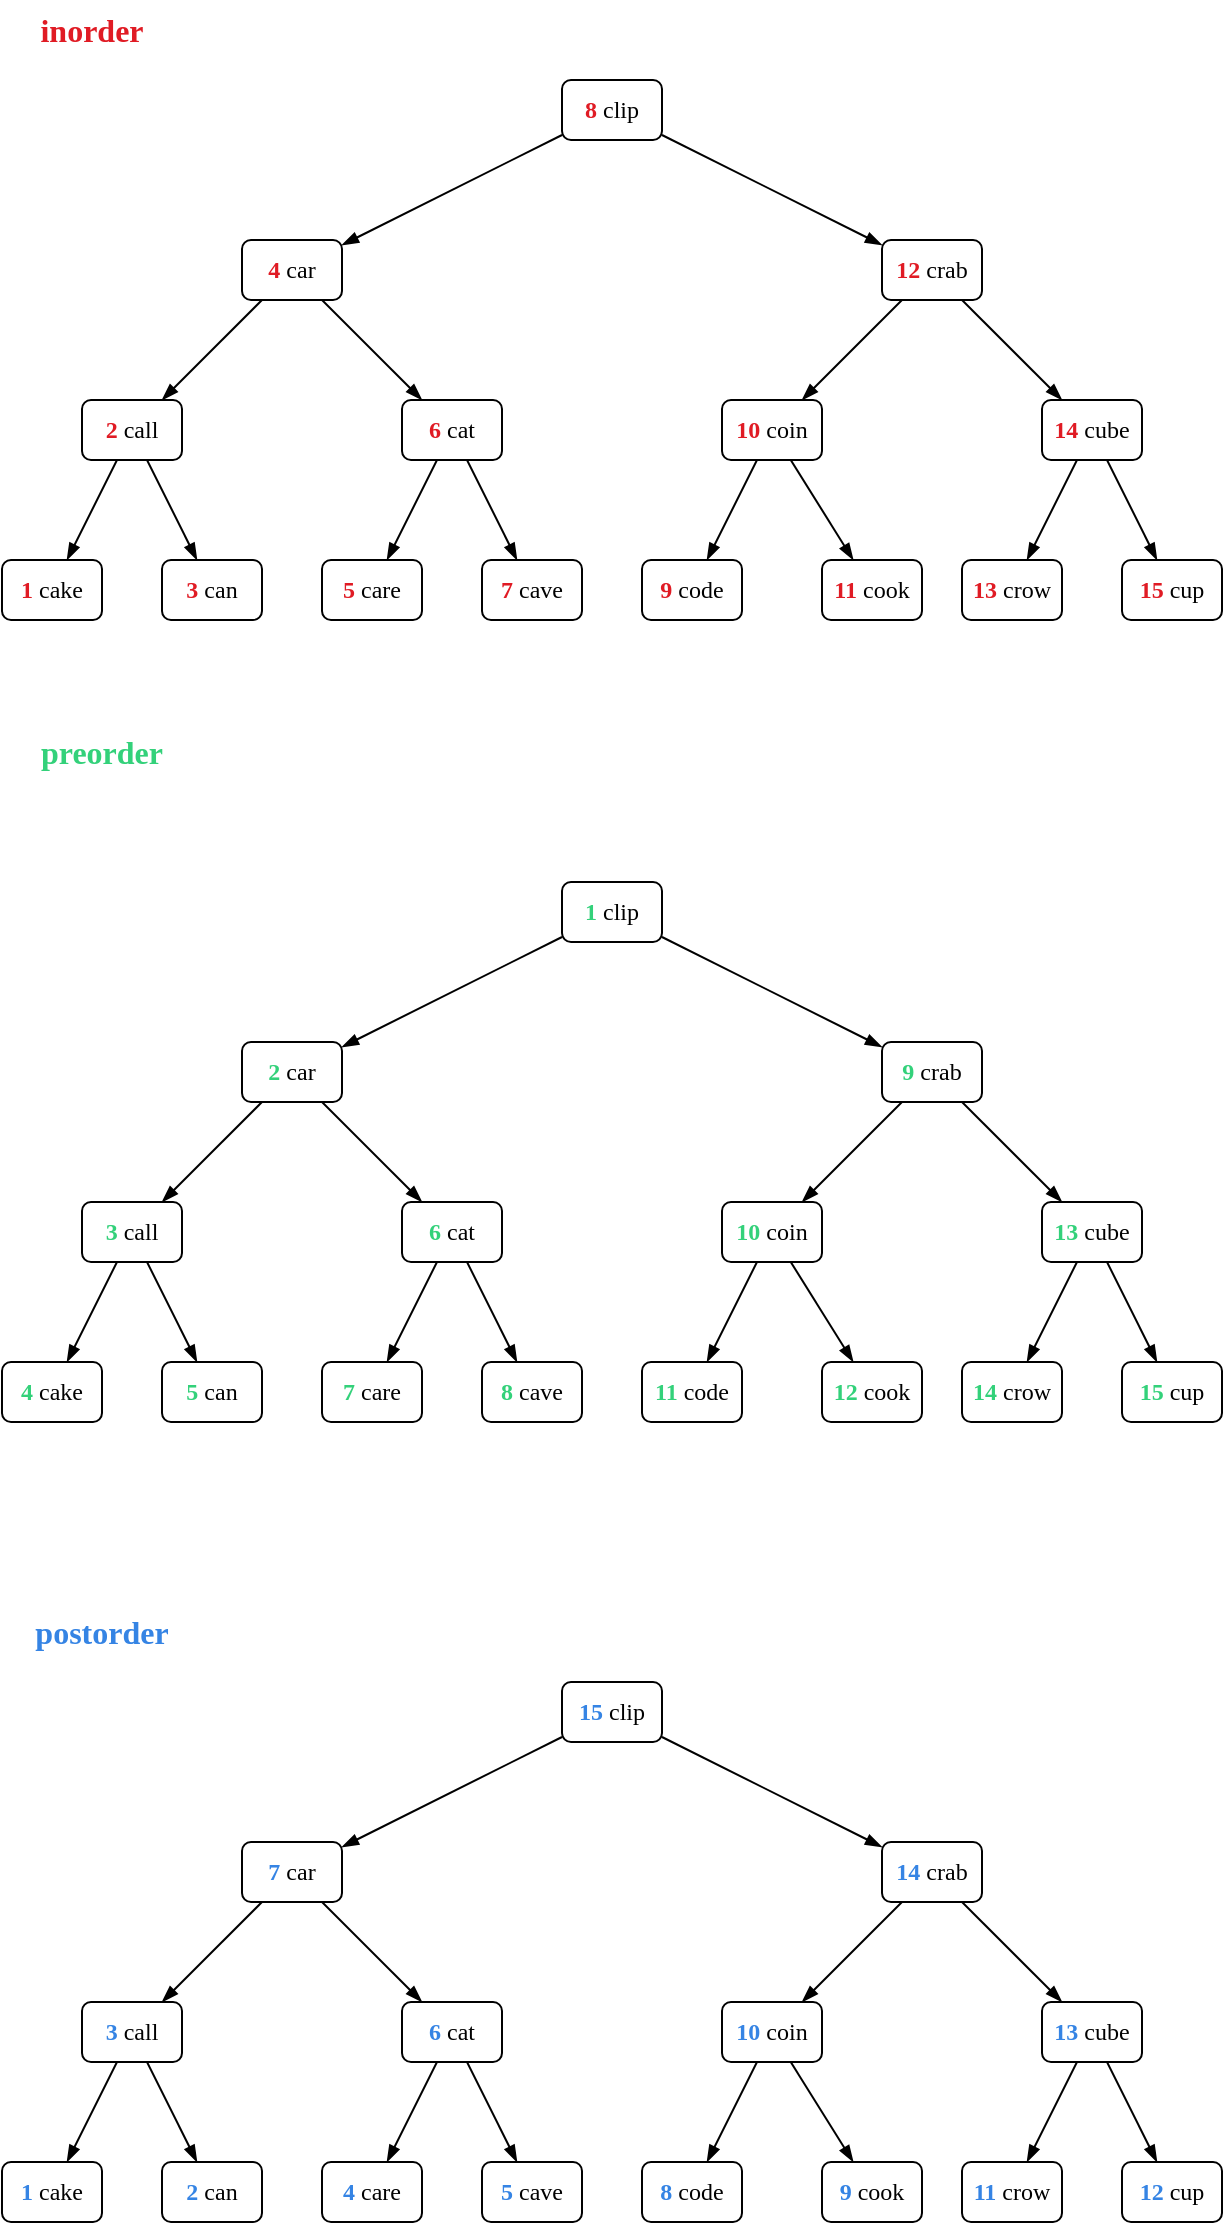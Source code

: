 <mxfile>
    <diagram id="t8QoFsj8MZgXzhcuyan1" name="Page-1">
        <mxGraphModel dx="2394" dy="1814" grid="1" gridSize="10" guides="1" tooltips="1" connect="1" arrows="1" fold="1" page="1" pageScale="1" pageWidth="827" pageHeight="1169" math="0" shadow="0">
            <root>
                <mxCell id="0"/>
                <mxCell id="1" parent="0"/>
                <mxCell id="91" value="" style="group" parent="1" vertex="1" connectable="0">
                    <mxGeometry x="40" y="470" width="610" height="270" as="geometry"/>
                </mxCell>
                <mxCell id="2" value="&lt;font color=&quot;#33d17a&quot; face=&quot;Ubuntu mono&quot;&gt;&lt;b style=&quot;&quot;&gt;1&lt;/b&gt;&lt;/font&gt; clip" style="rounded=1;html=1;fontFamily=Alegreya;fontSource=https%3A%2F%2Ffonts.googleapis.com%2Fcss%3Ffamily%3DAlegreya;whiteSpace=wrap;" parent="91" vertex="1">
                    <mxGeometry x="280" width="50" height="30" as="geometry"/>
                </mxCell>
                <mxCell id="3" value="&lt;font color=&quot;#33d17a&quot; face=&quot;Ubuntu mono&quot;&gt;&lt;b style=&quot;&quot;&gt;2&lt;/b&gt;&lt;/font&gt; car" style="rounded=1;html=1;fontFamily=Alegreya;fontSource=https%3A%2F%2Ffonts.googleapis.com%2Fcss%3Ffamily%3DAlegreya;whiteSpace=wrap;" parent="91" vertex="1">
                    <mxGeometry x="120" y="80" width="50" height="30" as="geometry"/>
                </mxCell>
                <mxCell id="4" value="&lt;font color=&quot;#33d17a&quot; face=&quot;Ubuntu mono&quot;&gt;&lt;b style=&quot;&quot;&gt;9&lt;/b&gt;&lt;/font&gt; crab" style="rounded=1;html=1;fontFamily=Alegreya;fontSource=https%3A%2F%2Ffonts.googleapis.com%2Fcss%3Ffamily%3DAlegreya;whiteSpace=wrap;" parent="91" vertex="1">
                    <mxGeometry x="440" y="80" width="50" height="30" as="geometry"/>
                </mxCell>
                <mxCell id="5" value="&lt;font color=&quot;#33d17a&quot; face=&quot;Ubuntu mono&quot;&gt;&lt;b style=&quot;&quot;&gt;3&lt;/b&gt;&lt;/font&gt; call" style="rounded=1;html=1;fontFamily=Alegreya;fontSource=https%3A%2F%2Ffonts.googleapis.com%2Fcss%3Ffamily%3DAlegreya;whiteSpace=wrap;" parent="91" vertex="1">
                    <mxGeometry x="40" y="160" width="50" height="30" as="geometry"/>
                </mxCell>
                <mxCell id="6" value="&lt;font color=&quot;#33d17a&quot; face=&quot;Ubuntu mono&quot;&gt;&lt;b style=&quot;&quot;&gt;6&lt;/b&gt;&lt;/font&gt; cat" style="rounded=1;html=1;fontFamily=Alegreya;fontSource=https%3A%2F%2Ffonts.googleapis.com%2Fcss%3Ffamily%3DAlegreya;whiteSpace=wrap;" parent="91" vertex="1">
                    <mxGeometry x="200" y="160" width="50" height="30" as="geometry"/>
                </mxCell>
                <mxCell id="7" value="&lt;font color=&quot;#33d17a&quot; face=&quot;Ubuntu mono&quot;&gt;&lt;b style=&quot;&quot;&gt;4&lt;/b&gt;&lt;/font&gt; cake" style="rounded=1;html=1;fontFamily=Alegreya;fontSource=https%3A%2F%2Ffonts.googleapis.com%2Fcss%3Ffamily%3DAlegreya;whiteSpace=wrap;" parent="91" vertex="1">
                    <mxGeometry y="240" width="50" height="30" as="geometry"/>
                </mxCell>
                <mxCell id="8" value="&lt;font color=&quot;#33d17a&quot; face=&quot;Ubuntu mono&quot;&gt;&lt;b style=&quot;&quot;&gt;5&lt;/b&gt;&lt;/font&gt; can" style="rounded=1;html=1;fontFamily=Alegreya;fontSource=https%3A%2F%2Ffonts.googleapis.com%2Fcss%3Ffamily%3DAlegreya;whiteSpace=wrap;" parent="91" vertex="1">
                    <mxGeometry x="80" y="240" width="50" height="30" as="geometry"/>
                </mxCell>
                <mxCell id="9" value="&lt;font color=&quot;#33d17a&quot; face=&quot;Ubuntu mono&quot;&gt;&lt;b style=&quot;&quot;&gt;7&lt;/b&gt;&lt;/font&gt; care" style="rounded=1;html=1;fontFamily=Alegreya;fontSource=https%3A%2F%2Ffonts.googleapis.com%2Fcss%3Ffamily%3DAlegreya;whiteSpace=wrap;" parent="91" vertex="1">
                    <mxGeometry x="160" y="240" width="50" height="30" as="geometry"/>
                </mxCell>
                <mxCell id="10" value="&lt;font color=&quot;#33d17a&quot; face=&quot;Ubuntu mono&quot;&gt;&lt;b style=&quot;&quot;&gt;8&lt;/b&gt;&lt;/font&gt; cave" style="rounded=1;html=1;fontFamily=Alegreya;fontSource=https%3A%2F%2Ffonts.googleapis.com%2Fcss%3Ffamily%3DAlegreya;whiteSpace=wrap;" parent="91" vertex="1">
                    <mxGeometry x="240" y="240" width="50" height="30" as="geometry"/>
                </mxCell>
                <mxCell id="11" value="&lt;font color=&quot;#33d17a&quot; face=&quot;Ubuntu mono&quot;&gt;&lt;b style=&quot;&quot;&gt;10&lt;/b&gt;&lt;/font&gt; coin" style="rounded=1;html=1;fontFamily=Alegreya;fontSource=https%3A%2F%2Ffonts.googleapis.com%2Fcss%3Ffamily%3DAlegreya;whiteSpace=wrap;" parent="91" vertex="1">
                    <mxGeometry x="360" y="160" width="50" height="30" as="geometry"/>
                </mxCell>
                <mxCell id="12" value="&lt;font color=&quot;#33d17a&quot; face=&quot;Ubuntu mono&quot;&gt;&lt;b style=&quot;&quot;&gt;13&lt;/b&gt;&lt;/font&gt;&amp;nbsp;cube" style="rounded=1;html=1;fontFamily=Alegreya;fontSource=https%3A%2F%2Ffonts.googleapis.com%2Fcss%3Ffamily%3DAlegreya;whiteSpace=wrap;" parent="91" vertex="1">
                    <mxGeometry x="520" y="160" width="50" height="30" as="geometry"/>
                </mxCell>
                <mxCell id="13" value="&lt;font color=&quot;#33d17a&quot; face=&quot;Ubuntu mono&quot;&gt;&lt;b style=&quot;&quot;&gt;11&lt;/b&gt;&lt;/font&gt; code" style="rounded=1;html=1;fontFamily=Alegreya;fontSource=https%3A%2F%2Ffonts.googleapis.com%2Fcss%3Ffamily%3DAlegreya;whiteSpace=wrap;" parent="91" vertex="1">
                    <mxGeometry x="320" y="240" width="50" height="30" as="geometry"/>
                </mxCell>
                <mxCell id="14" value="&lt;font color=&quot;#33d17a&quot; face=&quot;Ubuntu mono&quot;&gt;&lt;b style=&quot;&quot;&gt;12&lt;/b&gt;&lt;/font&gt;&amp;nbsp;cook" style="rounded=1;html=1;fontFamily=Alegreya;fontSource=https%3A%2F%2Ffonts.googleapis.com%2Fcss%3Ffamily%3DAlegreya;whiteSpace=wrap;" parent="91" vertex="1">
                    <mxGeometry x="410" y="240" width="50" height="30" as="geometry"/>
                </mxCell>
                <mxCell id="15" value="&lt;font color=&quot;#33d17a&quot; face=&quot;Ubuntu mono&quot;&gt;&lt;b style=&quot;&quot;&gt;14&lt;/b&gt;&lt;/font&gt; crow" style="rounded=1;html=1;fontFamily=Alegreya;fontSource=https%3A%2F%2Ffonts.googleapis.com%2Fcss%3Ffamily%3DAlegreya;whiteSpace=wrap;" parent="91" vertex="1">
                    <mxGeometry x="480" y="240" width="50" height="30" as="geometry"/>
                </mxCell>
                <mxCell id="16" value="&lt;font color=&quot;#33d17a&quot; face=&quot;Ubuntu mono&quot;&gt;&lt;b style=&quot;&quot;&gt;15&lt;/b&gt;&lt;/font&gt; cup" style="rounded=1;html=1;fontFamily=Alegreya;fontSource=https%3A%2F%2Ffonts.googleapis.com%2Fcss%3Ffamily%3DAlegreya;whiteSpace=wrap;" parent="91" vertex="1">
                    <mxGeometry x="560" y="240" width="50" height="30" as="geometry"/>
                </mxCell>
                <mxCell id="17" value="" style="endArrow=blockThin;html=1;fontFamily=Alegreya;fontSource=https%3A%2F%2Ffonts.googleapis.com%2Fcss%3Ffamily%3DAlegreya;endFill=1;" parent="91" source="2" target="3" edge="1">
                    <mxGeometry width="50" height="50" relative="1" as="geometry">
                        <mxPoint x="100" y="110" as="sourcePoint"/>
                        <mxPoint x="150" y="60" as="targetPoint"/>
                    </mxGeometry>
                </mxCell>
                <mxCell id="18" value="" style="endArrow=blockThin;html=1;fontFamily=Alegreya;fontSource=https%3A%2F%2Ffonts.googleapis.com%2Fcss%3Ffamily%3DAlegreya;endFill=1;" parent="91" source="2" target="4" edge="1">
                    <mxGeometry width="50" height="50" relative="1" as="geometry">
                        <mxPoint x="410" y="70" as="sourcePoint"/>
                        <mxPoint x="320" y="125.385" as="targetPoint"/>
                    </mxGeometry>
                </mxCell>
                <mxCell id="19" value="" style="endArrow=blockThin;html=1;fontFamily=Alegreya;fontSource=https%3A%2F%2Ffonts.googleapis.com%2Fcss%3Ffamily%3DAlegreya;endFill=1;" parent="91" source="4" target="12" edge="1">
                    <mxGeometry width="50" height="50" relative="1" as="geometry">
                        <mxPoint x="540" y="160" as="sourcePoint"/>
                        <mxPoint x="450" y="215.385" as="targetPoint"/>
                    </mxGeometry>
                </mxCell>
                <mxCell id="20" value="" style="endArrow=blockThin;html=1;fontFamily=Alegreya;fontSource=https%3A%2F%2Ffonts.googleapis.com%2Fcss%3Ffamily%3DAlegreya;endFill=1;" parent="91" source="4" target="11" edge="1">
                    <mxGeometry width="50" height="50" relative="1" as="geometry">
                        <mxPoint x="370" y="150" as="sourcePoint"/>
                        <mxPoint x="280" y="205.385" as="targetPoint"/>
                    </mxGeometry>
                </mxCell>
                <mxCell id="21" value="" style="endArrow=blockThin;html=1;fontFamily=Alegreya;fontSource=https%3A%2F%2Ffonts.googleapis.com%2Fcss%3Ffamily%3DAlegreya;endFill=1;" parent="91" source="3" target="5" edge="1">
                    <mxGeometry width="50" height="50" relative="1" as="geometry">
                        <mxPoint x="210" y="150" as="sourcePoint"/>
                        <mxPoint x="120" y="205.385" as="targetPoint"/>
                    </mxGeometry>
                </mxCell>
                <mxCell id="22" value="" style="endArrow=blockThin;html=1;fontFamily=Alegreya;fontSource=https%3A%2F%2Ffonts.googleapis.com%2Fcss%3Ffamily%3DAlegreya;endFill=1;" parent="91" source="3" target="6" edge="1">
                    <mxGeometry width="50" height="50" relative="1" as="geometry">
                        <mxPoint x="210" y="140" as="sourcePoint"/>
                        <mxPoint x="120" y="195.385" as="targetPoint"/>
                    </mxGeometry>
                </mxCell>
                <mxCell id="23" value="" style="endArrow=blockThin;html=1;fontFamily=Alegreya;fontSource=https%3A%2F%2Ffonts.googleapis.com%2Fcss%3Ffamily%3DAlegreya;endFill=1;" parent="91" source="5" target="7" edge="1">
                    <mxGeometry width="50" height="50" relative="1" as="geometry">
                        <mxPoint y="230" as="sourcePoint"/>
                        <mxPoint x="-90" y="285.385" as="targetPoint"/>
                    </mxGeometry>
                </mxCell>
                <mxCell id="24" value="" style="endArrow=blockThin;html=1;fontFamily=Alegreya;fontSource=https%3A%2F%2Ffonts.googleapis.com%2Fcss%3Ffamily%3DAlegreya;endFill=1;" parent="91" source="5" target="8" edge="1">
                    <mxGeometry width="50" height="50" relative="1" as="geometry">
                        <mxPoint x="100" y="240" as="sourcePoint"/>
                        <mxPoint x="10" y="295.385" as="targetPoint"/>
                    </mxGeometry>
                </mxCell>
                <mxCell id="25" value="" style="endArrow=blockThin;html=1;fontFamily=Alegreya;fontSource=https%3A%2F%2Ffonts.googleapis.com%2Fcss%3Ffamily%3DAlegreya;endFill=1;" parent="91" source="6" target="9" edge="1">
                    <mxGeometry width="50" height="50" relative="1" as="geometry">
                        <mxPoint x="340" y="47.308" as="sourcePoint"/>
                        <mxPoint x="250" y="102.692" as="targetPoint"/>
                    </mxGeometry>
                </mxCell>
                <mxCell id="26" value="" style="endArrow=blockThin;html=1;fontFamily=Alegreya;fontSource=https%3A%2F%2Ffonts.googleapis.com%2Fcss%3Ffamily%3DAlegreya;endFill=1;" parent="91" source="6" target="10" edge="1">
                    <mxGeometry width="50" height="50" relative="1" as="geometry">
                        <mxPoint x="350" y="57.308" as="sourcePoint"/>
                        <mxPoint x="260" y="112.692" as="targetPoint"/>
                    </mxGeometry>
                </mxCell>
                <mxCell id="27" value="" style="endArrow=blockThin;html=1;fontFamily=Alegreya;fontSource=https%3A%2F%2Ffonts.googleapis.com%2Fcss%3Ffamily%3DAlegreya;endFill=1;" parent="91" source="11" target="13" edge="1">
                    <mxGeometry width="50" height="50" relative="1" as="geometry">
                        <mxPoint x="350" y="230" as="sourcePoint"/>
                        <mxPoint x="260" y="285.385" as="targetPoint"/>
                    </mxGeometry>
                </mxCell>
                <mxCell id="28" value="" style="endArrow=blockThin;html=1;fontFamily=Alegreya;fontSource=https%3A%2F%2Ffonts.googleapis.com%2Fcss%3Ffamily%3DAlegreya;endFill=1;" parent="91" source="11" target="14" edge="1">
                    <mxGeometry width="50" height="50" relative="1" as="geometry">
                        <mxPoint x="450" y="230" as="sourcePoint"/>
                        <mxPoint x="360" y="285.385" as="targetPoint"/>
                    </mxGeometry>
                </mxCell>
                <mxCell id="29" value="" style="endArrow=blockThin;html=1;fontFamily=Alegreya;fontSource=https%3A%2F%2Ffonts.googleapis.com%2Fcss%3Ffamily%3DAlegreya;endFill=1;" parent="91" source="12" target="15" edge="1">
                    <mxGeometry width="50" height="50" relative="1" as="geometry">
                        <mxPoint x="530" y="210" as="sourcePoint"/>
                        <mxPoint x="440" y="265.385" as="targetPoint"/>
                    </mxGeometry>
                </mxCell>
                <mxCell id="30" value="" style="endArrow=blockThin;html=1;fontFamily=Alegreya;fontSource=https%3A%2F%2Ffonts.googleapis.com%2Fcss%3Ffamily%3DAlegreya;endFill=1;" parent="91" source="12" target="16" edge="1">
                    <mxGeometry width="50" height="50" relative="1" as="geometry">
                        <mxPoint x="640" y="210" as="sourcePoint"/>
                        <mxPoint x="550" y="265.385" as="targetPoint"/>
                    </mxGeometry>
                </mxCell>
                <mxCell id="93" value="" style="group" parent="1" vertex="1" connectable="0">
                    <mxGeometry x="40" y="69" width="610" height="270" as="geometry"/>
                </mxCell>
                <mxCell id="94" value="&lt;font face=&quot;Ubuntu mono&quot; color=&quot;#e01b24&quot;&gt;&lt;b&gt;8&lt;/b&gt;&lt;/font&gt; clip" style="rounded=1;html=1;fontFamily=Alegreya;fontSource=https%3A%2F%2Ffonts.googleapis.com%2Fcss%3Ffamily%3DAlegreya;whiteSpace=wrap;" parent="93" vertex="1">
                    <mxGeometry x="280" width="50" height="30" as="geometry"/>
                </mxCell>
                <mxCell id="95" value="&lt;font face=&quot;Ubuntu mono&quot; color=&quot;#e01b24&quot;&gt;&lt;b&gt;4&lt;/b&gt;&lt;/font&gt; car" style="rounded=1;html=1;fontFamily=Alegreya;fontSource=https%3A%2F%2Ffonts.googleapis.com%2Fcss%3Ffamily%3DAlegreya;whiteSpace=wrap;" parent="93" vertex="1">
                    <mxGeometry x="120" y="80" width="50" height="30" as="geometry"/>
                </mxCell>
                <mxCell id="96" value="&lt;font face=&quot;Ubuntu mono&quot; color=&quot;#e01b24&quot;&gt;&lt;b&gt;12&lt;/b&gt;&lt;/font&gt; crab" style="rounded=1;html=1;fontFamily=Alegreya;fontSource=https%3A%2F%2Ffonts.googleapis.com%2Fcss%3Ffamily%3DAlegreya;whiteSpace=wrap;" parent="93" vertex="1">
                    <mxGeometry x="440" y="80" width="50" height="30" as="geometry"/>
                </mxCell>
                <mxCell id="97" value="&lt;font color=&quot;#e01b24&quot; data-font-src=&quot;https://fonts.googleapis.com/css?family=Ubuntu+mono&quot; face=&quot;Ubuntu mono&quot;&gt;&lt;b&gt;2&lt;/b&gt;&lt;/font&gt;&amp;nbsp;call" style="rounded=1;html=1;fontFamily=Alegreya;fontSource=https%3A%2F%2Ffonts.googleapis.com%2Fcss%3Ffamily%3DAlegreya;whiteSpace=wrap;" parent="93" vertex="1">
                    <mxGeometry x="40" y="160" width="50" height="30" as="geometry"/>
                </mxCell>
                <mxCell id="98" value="&lt;font face=&quot;Ubuntu mono&quot; color=&quot;#e01b24&quot;&gt;&lt;b&gt;6&lt;/b&gt;&lt;/font&gt; cat" style="rounded=1;html=1;fontFamily=Alegreya;fontSource=https%3A%2F%2Ffonts.googleapis.com%2Fcss%3Ffamily%3DAlegreya;whiteSpace=wrap;" parent="93" vertex="1">
                    <mxGeometry x="200" y="160" width="50" height="30" as="geometry"/>
                </mxCell>
                <mxCell id="99" value="&lt;font face=&quot;Ubuntu mono&quot; color=&quot;#e01b24&quot;&gt;&lt;b&gt;1&lt;/b&gt;&lt;/font&gt; cake" style="rounded=1;html=1;fontFamily=Alegreya;fontSource=https%3A%2F%2Ffonts.googleapis.com%2Fcss%3Ffamily%3DAlegreya;whiteSpace=wrap;" parent="93" vertex="1">
                    <mxGeometry y="240" width="50" height="30" as="geometry"/>
                </mxCell>
                <mxCell id="100" value="&lt;font face=&quot;Ubuntu mono&quot; color=&quot;#e01b24&quot;&gt;&lt;b&gt;3&lt;/b&gt;&lt;/font&gt; can" style="rounded=1;html=1;fontFamily=Alegreya;fontSource=https%3A%2F%2Ffonts.googleapis.com%2Fcss%3Ffamily%3DAlegreya;whiteSpace=wrap;" parent="93" vertex="1">
                    <mxGeometry x="80" y="240" width="50" height="30" as="geometry"/>
                </mxCell>
                <mxCell id="101" value="&lt;font face=&quot;Ubuntu mono&quot; color=&quot;#e01b24&quot;&gt;&lt;b&gt;5&lt;/b&gt;&lt;/font&gt; care" style="rounded=1;html=1;fontFamily=Alegreya;fontSource=https%3A%2F%2Ffonts.googleapis.com%2Fcss%3Ffamily%3DAlegreya;whiteSpace=wrap;" parent="93" vertex="1">
                    <mxGeometry x="160" y="240" width="50" height="30" as="geometry"/>
                </mxCell>
                <mxCell id="102" value="&lt;font face=&quot;Ubuntu mono&quot; color=&quot;#e01b24&quot;&gt;&lt;b&gt;7&lt;/b&gt;&lt;/font&gt; cave" style="rounded=1;html=1;fontFamily=Alegreya;fontSource=https%3A%2F%2Ffonts.googleapis.com%2Fcss%3Ffamily%3DAlegreya;whiteSpace=wrap;" parent="93" vertex="1">
                    <mxGeometry x="240" y="240" width="50" height="30" as="geometry"/>
                </mxCell>
                <mxCell id="103" value="&lt;font face=&quot;Ubuntu mono&quot; color=&quot;#e01b24&quot;&gt;&lt;b&gt;10&lt;/b&gt;&lt;/font&gt; coin" style="rounded=1;html=1;fontFamily=Alegreya;fontSource=https%3A%2F%2Ffonts.googleapis.com%2Fcss%3Ffamily%3DAlegreya;whiteSpace=wrap;" parent="93" vertex="1">
                    <mxGeometry x="360" y="160" width="50" height="30" as="geometry"/>
                </mxCell>
                <mxCell id="104" value="&lt;font face=&quot;Ubuntu mono&quot; color=&quot;#e01b24&quot;&gt;&lt;b&gt;14&lt;/b&gt;&lt;/font&gt; cube" style="rounded=1;html=1;fontFamily=Alegreya;fontSource=https%3A%2F%2Ffonts.googleapis.com%2Fcss%3Ffamily%3DAlegreya;whiteSpace=wrap;" parent="93" vertex="1">
                    <mxGeometry x="520" y="160" width="50" height="30" as="geometry"/>
                </mxCell>
                <mxCell id="105" value="&lt;font face=&quot;Ubuntu mono&quot; color=&quot;#e01b24&quot;&gt;&lt;b&gt;9&lt;/b&gt;&lt;/font&gt; code" style="rounded=1;html=1;fontFamily=Alegreya;fontSource=https%3A%2F%2Ffonts.googleapis.com%2Fcss%3Ffamily%3DAlegreya;whiteSpace=wrap;" parent="93" vertex="1">
                    <mxGeometry x="320" y="240" width="50" height="30" as="geometry"/>
                </mxCell>
                <mxCell id="106" value="&lt;font face=&quot;Ubuntu mono&quot; color=&quot;#e01b24&quot;&gt;&lt;b&gt;11&lt;/b&gt;&lt;/font&gt; cook" style="rounded=1;html=1;fontFamily=Alegreya;fontSource=https%3A%2F%2Ffonts.googleapis.com%2Fcss%3Ffamily%3DAlegreya;whiteSpace=wrap;" parent="93" vertex="1">
                    <mxGeometry x="410" y="240" width="50" height="30" as="geometry"/>
                </mxCell>
                <mxCell id="107" value="&lt;font face=&quot;Ubuntu mono&quot; color=&quot;#e01b24&quot;&gt;&lt;b&gt;13&lt;/b&gt;&lt;/font&gt; crow" style="rounded=1;html=1;fontFamily=Alegreya;fontSource=https%3A%2F%2Ffonts.googleapis.com%2Fcss%3Ffamily%3DAlegreya;whiteSpace=wrap;" parent="93" vertex="1">
                    <mxGeometry x="480" y="240" width="50" height="30" as="geometry"/>
                </mxCell>
                <mxCell id="108" value="&lt;font face=&quot;Ubuntu mono&quot; color=&quot;#e01b24&quot;&gt;&lt;b&gt;15&lt;/b&gt;&lt;/font&gt; cup" style="rounded=1;html=1;fontFamily=Alegreya;fontSource=https%3A%2F%2Ffonts.googleapis.com%2Fcss%3Ffamily%3DAlegreya;whiteSpace=wrap;" parent="93" vertex="1">
                    <mxGeometry x="560" y="240" width="50" height="30" as="geometry"/>
                </mxCell>
                <mxCell id="109" value="" style="endArrow=blockThin;html=1;fontFamily=Alegreya;fontSource=https%3A%2F%2Ffonts.googleapis.com%2Fcss%3Ffamily%3DAlegreya;endFill=1;" parent="93" source="94" target="95" edge="1">
                    <mxGeometry width="50" height="50" relative="1" as="geometry">
                        <mxPoint x="100" y="110" as="sourcePoint"/>
                        <mxPoint x="150" y="60" as="targetPoint"/>
                    </mxGeometry>
                </mxCell>
                <mxCell id="110" value="" style="endArrow=blockThin;html=1;fontFamily=Alegreya;fontSource=https%3A%2F%2Ffonts.googleapis.com%2Fcss%3Ffamily%3DAlegreya;endFill=1;" parent="93" source="94" target="96" edge="1">
                    <mxGeometry width="50" height="50" relative="1" as="geometry">
                        <mxPoint x="410" y="70" as="sourcePoint"/>
                        <mxPoint x="320" y="125.385" as="targetPoint"/>
                    </mxGeometry>
                </mxCell>
                <mxCell id="111" value="" style="endArrow=blockThin;html=1;fontFamily=Alegreya;fontSource=https%3A%2F%2Ffonts.googleapis.com%2Fcss%3Ffamily%3DAlegreya;endFill=1;" parent="93" source="96" target="104" edge="1">
                    <mxGeometry width="50" height="50" relative="1" as="geometry">
                        <mxPoint x="540" y="160" as="sourcePoint"/>
                        <mxPoint x="450" y="215.385" as="targetPoint"/>
                    </mxGeometry>
                </mxCell>
                <mxCell id="112" value="" style="endArrow=blockThin;html=1;fontFamily=Alegreya;fontSource=https%3A%2F%2Ffonts.googleapis.com%2Fcss%3Ffamily%3DAlegreya;endFill=1;" parent="93" source="96" target="103" edge="1">
                    <mxGeometry width="50" height="50" relative="1" as="geometry">
                        <mxPoint x="370" y="150" as="sourcePoint"/>
                        <mxPoint x="280" y="205.385" as="targetPoint"/>
                    </mxGeometry>
                </mxCell>
                <mxCell id="113" value="" style="endArrow=blockThin;html=1;fontFamily=Alegreya;fontSource=https%3A%2F%2Ffonts.googleapis.com%2Fcss%3Ffamily%3DAlegreya;endFill=1;" parent="93" source="95" target="97" edge="1">
                    <mxGeometry width="50" height="50" relative="1" as="geometry">
                        <mxPoint x="210" y="150" as="sourcePoint"/>
                        <mxPoint x="120" y="205.385" as="targetPoint"/>
                    </mxGeometry>
                </mxCell>
                <mxCell id="114" value="" style="endArrow=blockThin;html=1;fontFamily=Alegreya;fontSource=https%3A%2F%2Ffonts.googleapis.com%2Fcss%3Ffamily%3DAlegreya;endFill=1;" parent="93" source="95" target="98" edge="1">
                    <mxGeometry width="50" height="50" relative="1" as="geometry">
                        <mxPoint x="210" y="140" as="sourcePoint"/>
                        <mxPoint x="120" y="195.385" as="targetPoint"/>
                    </mxGeometry>
                </mxCell>
                <mxCell id="115" value="" style="endArrow=blockThin;html=1;fontFamily=Alegreya;fontSource=https%3A%2F%2Ffonts.googleapis.com%2Fcss%3Ffamily%3DAlegreya;endFill=1;" parent="93" source="97" target="99" edge="1">
                    <mxGeometry width="50" height="50" relative="1" as="geometry">
                        <mxPoint y="230" as="sourcePoint"/>
                        <mxPoint x="-90" y="285.385" as="targetPoint"/>
                    </mxGeometry>
                </mxCell>
                <mxCell id="116" value="" style="endArrow=blockThin;html=1;fontFamily=Alegreya;fontSource=https%3A%2F%2Ffonts.googleapis.com%2Fcss%3Ffamily%3DAlegreya;endFill=1;" parent="93" source="97" target="100" edge="1">
                    <mxGeometry width="50" height="50" relative="1" as="geometry">
                        <mxPoint x="100" y="240" as="sourcePoint"/>
                        <mxPoint x="10" y="295.385" as="targetPoint"/>
                    </mxGeometry>
                </mxCell>
                <mxCell id="117" value="" style="endArrow=blockThin;html=1;fontFamily=Alegreya;fontSource=https%3A%2F%2Ffonts.googleapis.com%2Fcss%3Ffamily%3DAlegreya;endFill=1;" parent="93" source="98" target="101" edge="1">
                    <mxGeometry width="50" height="50" relative="1" as="geometry">
                        <mxPoint x="340" y="47.308" as="sourcePoint"/>
                        <mxPoint x="250" y="102.692" as="targetPoint"/>
                    </mxGeometry>
                </mxCell>
                <mxCell id="118" value="" style="endArrow=blockThin;html=1;fontFamily=Alegreya;fontSource=https%3A%2F%2Ffonts.googleapis.com%2Fcss%3Ffamily%3DAlegreya;endFill=1;" parent="93" source="98" target="102" edge="1">
                    <mxGeometry width="50" height="50" relative="1" as="geometry">
                        <mxPoint x="350" y="57.308" as="sourcePoint"/>
                        <mxPoint x="260" y="112.692" as="targetPoint"/>
                    </mxGeometry>
                </mxCell>
                <mxCell id="119" value="" style="endArrow=blockThin;html=1;fontFamily=Alegreya;fontSource=https%3A%2F%2Ffonts.googleapis.com%2Fcss%3Ffamily%3DAlegreya;endFill=1;" parent="93" source="103" target="105" edge="1">
                    <mxGeometry width="50" height="50" relative="1" as="geometry">
                        <mxPoint x="350" y="230" as="sourcePoint"/>
                        <mxPoint x="260" y="285.385" as="targetPoint"/>
                    </mxGeometry>
                </mxCell>
                <mxCell id="120" value="" style="endArrow=blockThin;html=1;fontFamily=Alegreya;fontSource=https%3A%2F%2Ffonts.googleapis.com%2Fcss%3Ffamily%3DAlegreya;endFill=1;" parent="93" source="103" target="106" edge="1">
                    <mxGeometry width="50" height="50" relative="1" as="geometry">
                        <mxPoint x="450" y="230" as="sourcePoint"/>
                        <mxPoint x="360" y="285.385" as="targetPoint"/>
                    </mxGeometry>
                </mxCell>
                <mxCell id="121" value="" style="endArrow=blockThin;html=1;fontFamily=Alegreya;fontSource=https%3A%2F%2Ffonts.googleapis.com%2Fcss%3Ffamily%3DAlegreya;endFill=1;" parent="93" source="104" target="107" edge="1">
                    <mxGeometry width="50" height="50" relative="1" as="geometry">
                        <mxPoint x="530" y="210" as="sourcePoint"/>
                        <mxPoint x="440" y="265.385" as="targetPoint"/>
                    </mxGeometry>
                </mxCell>
                <mxCell id="122" value="" style="endArrow=blockThin;html=1;fontFamily=Alegreya;fontSource=https%3A%2F%2Ffonts.googleapis.com%2Fcss%3Ffamily%3DAlegreya;endFill=1;" parent="93" source="104" target="108" edge="1">
                    <mxGeometry width="50" height="50" relative="1" as="geometry">
                        <mxPoint x="640" y="210" as="sourcePoint"/>
                        <mxPoint x="550" y="265.385" as="targetPoint"/>
                    </mxGeometry>
                </mxCell>
                <mxCell id="123" value="" style="group" parent="1" vertex="1" connectable="0">
                    <mxGeometry x="40" y="870" width="610" height="270" as="geometry"/>
                </mxCell>
                <mxCell id="124" value="&lt;font color=&quot;#3584e4&quot; face=&quot;Ubuntu mono&quot;&gt;&lt;b style=&quot;&quot;&gt;15&lt;/b&gt;&lt;/font&gt; clip" style="rounded=1;html=1;fontFamily=Alegreya;fontSource=https%3A%2F%2Ffonts.googleapis.com%2Fcss%3Ffamily%3DAlegreya;whiteSpace=wrap;" parent="123" vertex="1">
                    <mxGeometry x="280" width="50" height="30" as="geometry"/>
                </mxCell>
                <mxCell id="125" value="&lt;font color=&quot;#3584e4&quot; face=&quot;Ubuntu mono&quot;&gt;&lt;b style=&quot;&quot;&gt;7&lt;/b&gt;&lt;/font&gt; car" style="rounded=1;html=1;fontFamily=Alegreya;fontSource=https%3A%2F%2Ffonts.googleapis.com%2Fcss%3Ffamily%3DAlegreya;whiteSpace=wrap;" parent="123" vertex="1">
                    <mxGeometry x="120" y="80" width="50" height="30" as="geometry"/>
                </mxCell>
                <mxCell id="126" value="&lt;font color=&quot;#3584e4&quot; face=&quot;Ubuntu mono&quot;&gt;&lt;b style=&quot;&quot;&gt;14&lt;/b&gt;&lt;/font&gt;&amp;nbsp;crab" style="rounded=1;html=1;fontFamily=Alegreya;fontSource=https%3A%2F%2Ffonts.googleapis.com%2Fcss%3Ffamily%3DAlegreya;whiteSpace=wrap;" parent="123" vertex="1">
                    <mxGeometry x="440" y="80" width="50" height="30" as="geometry"/>
                </mxCell>
                <mxCell id="127" value="&lt;font color=&quot;#3584e4&quot; face=&quot;Ubuntu mono&quot;&gt;&lt;b style=&quot;&quot;&gt;3&lt;/b&gt;&lt;/font&gt; call" style="rounded=1;html=1;fontFamily=Alegreya;fontSource=https%3A%2F%2Ffonts.googleapis.com%2Fcss%3Ffamily%3DAlegreya;whiteSpace=wrap;" parent="123" vertex="1">
                    <mxGeometry x="40" y="160" width="50" height="30" as="geometry"/>
                </mxCell>
                <mxCell id="128" value="&lt;font color=&quot;#3584e4&quot; face=&quot;Ubuntu mono&quot;&gt;&lt;b style=&quot;&quot;&gt;6&lt;/b&gt;&lt;/font&gt; cat" style="rounded=1;html=1;fontFamily=Alegreya;fontSource=https%3A%2F%2Ffonts.googleapis.com%2Fcss%3Ffamily%3DAlegreya;whiteSpace=wrap;" parent="123" vertex="1">
                    <mxGeometry x="200" y="160" width="50" height="30" as="geometry"/>
                </mxCell>
                <mxCell id="129" value="&lt;font color=&quot;#3584e4&quot; face=&quot;Ubuntu mono&quot;&gt;&lt;b style=&quot;&quot;&gt;1&lt;/b&gt;&lt;/font&gt; cake" style="rounded=1;html=1;fontFamily=Alegreya;fontSource=https%3A%2F%2Ffonts.googleapis.com%2Fcss%3Ffamily%3DAlegreya;whiteSpace=wrap;" parent="123" vertex="1">
                    <mxGeometry y="240" width="50" height="30" as="geometry"/>
                </mxCell>
                <mxCell id="130" value="&lt;font color=&quot;#3584e4&quot; face=&quot;Ubuntu mono&quot;&gt;&lt;b style=&quot;&quot;&gt;2&lt;/b&gt;&lt;/font&gt; can" style="rounded=1;html=1;fontFamily=Alegreya;fontSource=https%3A%2F%2Ffonts.googleapis.com%2Fcss%3Ffamily%3DAlegreya;whiteSpace=wrap;" parent="123" vertex="1">
                    <mxGeometry x="80" y="240" width="50" height="30" as="geometry"/>
                </mxCell>
                <mxCell id="131" value="&lt;font color=&quot;#3584e4&quot; face=&quot;Ubuntu mono&quot;&gt;&lt;b style=&quot;&quot;&gt;4&lt;/b&gt;&lt;/font&gt; care" style="rounded=1;html=1;fontFamily=Alegreya;fontSource=https%3A%2F%2Ffonts.googleapis.com%2Fcss%3Ffamily%3DAlegreya;whiteSpace=wrap;" parent="123" vertex="1">
                    <mxGeometry x="160" y="240" width="50" height="30" as="geometry"/>
                </mxCell>
                <mxCell id="132" value="&lt;font color=&quot;#3584e4&quot; face=&quot;Ubuntu mono&quot;&gt;&lt;b style=&quot;&quot;&gt;5&lt;/b&gt;&lt;/font&gt; cave" style="rounded=1;html=1;fontFamily=Alegreya;fontSource=https%3A%2F%2Ffonts.googleapis.com%2Fcss%3Ffamily%3DAlegreya;whiteSpace=wrap;" parent="123" vertex="1">
                    <mxGeometry x="240" y="240" width="50" height="30" as="geometry"/>
                </mxCell>
                <mxCell id="133" value="&lt;font color=&quot;#3584e4&quot; face=&quot;Ubuntu mono&quot;&gt;&lt;b style=&quot;&quot;&gt;10&lt;/b&gt;&lt;/font&gt; coin" style="rounded=1;html=1;fontFamily=Alegreya;fontSource=https%3A%2F%2Ffonts.googleapis.com%2Fcss%3Ffamily%3DAlegreya;whiteSpace=wrap;" parent="123" vertex="1">
                    <mxGeometry x="360" y="160" width="50" height="30" as="geometry"/>
                </mxCell>
                <mxCell id="134" value="&lt;font color=&quot;#3584e4&quot; face=&quot;Ubuntu mono&quot;&gt;&lt;b style=&quot;&quot;&gt;13&lt;/b&gt;&lt;/font&gt;&amp;nbsp;cube" style="rounded=1;html=1;fontFamily=Alegreya;fontSource=https%3A%2F%2Ffonts.googleapis.com%2Fcss%3Ffamily%3DAlegreya;whiteSpace=wrap;" parent="123" vertex="1">
                    <mxGeometry x="520" y="160" width="50" height="30" as="geometry"/>
                </mxCell>
                <mxCell id="135" value="&lt;font color=&quot;#3584e4&quot; face=&quot;Ubuntu mono&quot;&gt;&lt;b style=&quot;&quot;&gt;8&lt;/b&gt;&lt;/font&gt; code" style="rounded=1;html=1;fontFamily=Alegreya;fontSource=https%3A%2F%2Ffonts.googleapis.com%2Fcss%3Ffamily%3DAlegreya;whiteSpace=wrap;" parent="123" vertex="1">
                    <mxGeometry x="320" y="240" width="50" height="30" as="geometry"/>
                </mxCell>
                <mxCell id="136" value="&lt;font color=&quot;#3584e4&quot; face=&quot;Ubuntu mono&quot;&gt;&lt;b style=&quot;&quot;&gt;9&lt;/b&gt;&lt;/font&gt; cook" style="rounded=1;html=1;fontFamily=Alegreya;fontSource=https%3A%2F%2Ffonts.googleapis.com%2Fcss%3Ffamily%3DAlegreya;whiteSpace=wrap;" parent="123" vertex="1">
                    <mxGeometry x="410" y="240" width="50" height="30" as="geometry"/>
                </mxCell>
                <mxCell id="137" value="&lt;font color=&quot;#3584e4&quot; face=&quot;Ubuntu mono&quot;&gt;&lt;b style=&quot;&quot;&gt;11&lt;/b&gt;&lt;/font&gt; crow" style="rounded=1;html=1;fontFamily=Alegreya;fontSource=https%3A%2F%2Ffonts.googleapis.com%2Fcss%3Ffamily%3DAlegreya;whiteSpace=wrap;" parent="123" vertex="1">
                    <mxGeometry x="480" y="240" width="50" height="30" as="geometry"/>
                </mxCell>
                <mxCell id="138" value="&lt;font color=&quot;#3584e4&quot; face=&quot;Ubuntu mono&quot;&gt;&lt;b style=&quot;&quot;&gt;12&lt;/b&gt;&lt;/font&gt; cup" style="rounded=1;html=1;fontFamily=Alegreya;fontSource=https%3A%2F%2Ffonts.googleapis.com%2Fcss%3Ffamily%3DAlegreya;whiteSpace=wrap;" parent="123" vertex="1">
                    <mxGeometry x="560" y="240" width="50" height="30" as="geometry"/>
                </mxCell>
                <mxCell id="139" value="" style="endArrow=blockThin;html=1;fontFamily=Alegreya;fontSource=https%3A%2F%2Ffonts.googleapis.com%2Fcss%3Ffamily%3DAlegreya;endFill=1;" parent="123" source="124" target="125" edge="1">
                    <mxGeometry width="50" height="50" relative="1" as="geometry">
                        <mxPoint x="100" y="110" as="sourcePoint"/>
                        <mxPoint x="150" y="60" as="targetPoint"/>
                    </mxGeometry>
                </mxCell>
                <mxCell id="140" value="" style="endArrow=blockThin;html=1;fontFamily=Alegreya;fontSource=https%3A%2F%2Ffonts.googleapis.com%2Fcss%3Ffamily%3DAlegreya;endFill=1;" parent="123" source="124" target="126" edge="1">
                    <mxGeometry width="50" height="50" relative="1" as="geometry">
                        <mxPoint x="410" y="70" as="sourcePoint"/>
                        <mxPoint x="320" y="125.385" as="targetPoint"/>
                    </mxGeometry>
                </mxCell>
                <mxCell id="141" value="" style="endArrow=blockThin;html=1;fontFamily=Alegreya;fontSource=https%3A%2F%2Ffonts.googleapis.com%2Fcss%3Ffamily%3DAlegreya;endFill=1;" parent="123" source="126" target="134" edge="1">
                    <mxGeometry width="50" height="50" relative="1" as="geometry">
                        <mxPoint x="540" y="160" as="sourcePoint"/>
                        <mxPoint x="450" y="215.385" as="targetPoint"/>
                    </mxGeometry>
                </mxCell>
                <mxCell id="142" value="" style="endArrow=blockThin;html=1;fontFamily=Alegreya;fontSource=https%3A%2F%2Ffonts.googleapis.com%2Fcss%3Ffamily%3DAlegreya;endFill=1;" parent="123" source="126" target="133" edge="1">
                    <mxGeometry width="50" height="50" relative="1" as="geometry">
                        <mxPoint x="370" y="150" as="sourcePoint"/>
                        <mxPoint x="280" y="205.385" as="targetPoint"/>
                    </mxGeometry>
                </mxCell>
                <mxCell id="143" value="" style="endArrow=blockThin;html=1;fontFamily=Alegreya;fontSource=https%3A%2F%2Ffonts.googleapis.com%2Fcss%3Ffamily%3DAlegreya;endFill=1;" parent="123" source="125" target="127" edge="1">
                    <mxGeometry width="50" height="50" relative="1" as="geometry">
                        <mxPoint x="210" y="150" as="sourcePoint"/>
                        <mxPoint x="120" y="205.385" as="targetPoint"/>
                    </mxGeometry>
                </mxCell>
                <mxCell id="144" value="" style="endArrow=blockThin;html=1;fontFamily=Alegreya;fontSource=https%3A%2F%2Ffonts.googleapis.com%2Fcss%3Ffamily%3DAlegreya;endFill=1;" parent="123" source="125" target="128" edge="1">
                    <mxGeometry width="50" height="50" relative="1" as="geometry">
                        <mxPoint x="210" y="140" as="sourcePoint"/>
                        <mxPoint x="120" y="195.385" as="targetPoint"/>
                    </mxGeometry>
                </mxCell>
                <mxCell id="145" value="" style="endArrow=blockThin;html=1;fontFamily=Alegreya;fontSource=https%3A%2F%2Ffonts.googleapis.com%2Fcss%3Ffamily%3DAlegreya;endFill=1;" parent="123" source="127" target="129" edge="1">
                    <mxGeometry width="50" height="50" relative="1" as="geometry">
                        <mxPoint y="230" as="sourcePoint"/>
                        <mxPoint x="-90" y="285.385" as="targetPoint"/>
                    </mxGeometry>
                </mxCell>
                <mxCell id="146" value="" style="endArrow=blockThin;html=1;fontFamily=Alegreya;fontSource=https%3A%2F%2Ffonts.googleapis.com%2Fcss%3Ffamily%3DAlegreya;endFill=1;" parent="123" source="127" target="130" edge="1">
                    <mxGeometry width="50" height="50" relative="1" as="geometry">
                        <mxPoint x="100" y="240" as="sourcePoint"/>
                        <mxPoint x="10" y="295.385" as="targetPoint"/>
                    </mxGeometry>
                </mxCell>
                <mxCell id="147" value="" style="endArrow=blockThin;html=1;fontFamily=Alegreya;fontSource=https%3A%2F%2Ffonts.googleapis.com%2Fcss%3Ffamily%3DAlegreya;endFill=1;" parent="123" source="128" target="131" edge="1">
                    <mxGeometry width="50" height="50" relative="1" as="geometry">
                        <mxPoint x="340" y="47.308" as="sourcePoint"/>
                        <mxPoint x="250" y="102.692" as="targetPoint"/>
                    </mxGeometry>
                </mxCell>
                <mxCell id="148" value="" style="endArrow=blockThin;html=1;fontFamily=Alegreya;fontSource=https%3A%2F%2Ffonts.googleapis.com%2Fcss%3Ffamily%3DAlegreya;endFill=1;" parent="123" source="128" target="132" edge="1">
                    <mxGeometry width="50" height="50" relative="1" as="geometry">
                        <mxPoint x="350" y="57.308" as="sourcePoint"/>
                        <mxPoint x="260" y="112.692" as="targetPoint"/>
                    </mxGeometry>
                </mxCell>
                <mxCell id="149" value="" style="endArrow=blockThin;html=1;fontFamily=Alegreya;fontSource=https%3A%2F%2Ffonts.googleapis.com%2Fcss%3Ffamily%3DAlegreya;endFill=1;" parent="123" source="133" target="135" edge="1">
                    <mxGeometry width="50" height="50" relative="1" as="geometry">
                        <mxPoint x="350" y="230" as="sourcePoint"/>
                        <mxPoint x="260" y="285.385" as="targetPoint"/>
                    </mxGeometry>
                </mxCell>
                <mxCell id="150" value="" style="endArrow=blockThin;html=1;fontFamily=Alegreya;fontSource=https%3A%2F%2Ffonts.googleapis.com%2Fcss%3Ffamily%3DAlegreya;endFill=1;" parent="123" source="133" target="136" edge="1">
                    <mxGeometry width="50" height="50" relative="1" as="geometry">
                        <mxPoint x="450" y="230" as="sourcePoint"/>
                        <mxPoint x="360" y="285.385" as="targetPoint"/>
                    </mxGeometry>
                </mxCell>
                <mxCell id="151" value="" style="endArrow=blockThin;html=1;fontFamily=Alegreya;fontSource=https%3A%2F%2Ffonts.googleapis.com%2Fcss%3Ffamily%3DAlegreya;endFill=1;" parent="123" source="134" target="137" edge="1">
                    <mxGeometry width="50" height="50" relative="1" as="geometry">
                        <mxPoint x="530" y="210" as="sourcePoint"/>
                        <mxPoint x="440" y="265.385" as="targetPoint"/>
                    </mxGeometry>
                </mxCell>
                <mxCell id="152" value="" style="endArrow=blockThin;html=1;fontFamily=Alegreya;fontSource=https%3A%2F%2Ffonts.googleapis.com%2Fcss%3Ffamily%3DAlegreya;endFill=1;" parent="123" source="134" target="138" edge="1">
                    <mxGeometry width="50" height="50" relative="1" as="geometry">
                        <mxPoint x="640" y="210" as="sourcePoint"/>
                        <mxPoint x="550" y="265.385" as="targetPoint"/>
                    </mxGeometry>
                </mxCell>
                <mxCell id="153" value="&lt;font size=&quot;1&quot; data-font-src=&quot;https://fonts.googleapis.com/css?family=Ubuntu+mono&quot; face=&quot;Ubuntu mono&quot;&gt;&lt;b style=&quot;font-size: 16px;&quot;&gt;inorder&lt;/b&gt;&lt;/font&gt;" style="text;html=1;strokeColor=none;fillColor=none;align=center;verticalAlign=middle;whiteSpace=wrap;rounded=0;fontColor=#e01b24;" parent="1" vertex="1">
                    <mxGeometry x="40" y="29" width="90" height="30" as="geometry"/>
                </mxCell>
                <mxCell id="154" value="&lt;font size=&quot;1&quot; data-font-src=&quot;https://fonts.googleapis.com/css?family=Ubuntu+mono&quot; face=&quot;Ubuntu mono&quot;&gt;&lt;b style=&quot;font-size: 16px;&quot;&gt;preorder&lt;/b&gt;&lt;/font&gt;" style="text;html=1;strokeColor=none;fillColor=none;align=center;verticalAlign=middle;whiteSpace=wrap;rounded=0;fontColor=#33d17a;" parent="1" vertex="1">
                    <mxGeometry x="40" y="390" width="100" height="30" as="geometry"/>
                </mxCell>
                <mxCell id="155" value="&lt;font size=&quot;1&quot; data-font-src=&quot;https://fonts.googleapis.com/css?family=Ubuntu+mono&quot; face=&quot;Ubuntu mono&quot;&gt;&lt;b style=&quot;font-size: 16px;&quot;&gt;postorder&lt;/b&gt;&lt;/font&gt;" style="text;html=1;strokeColor=none;fillColor=none;align=center;verticalAlign=middle;whiteSpace=wrap;rounded=0;fontColor=#3584e4;" parent="1" vertex="1">
                    <mxGeometry x="40" y="830" width="100" height="30" as="geometry"/>
                </mxCell>
            </root>
        </mxGraphModel>
    </diagram>
</mxfile>
